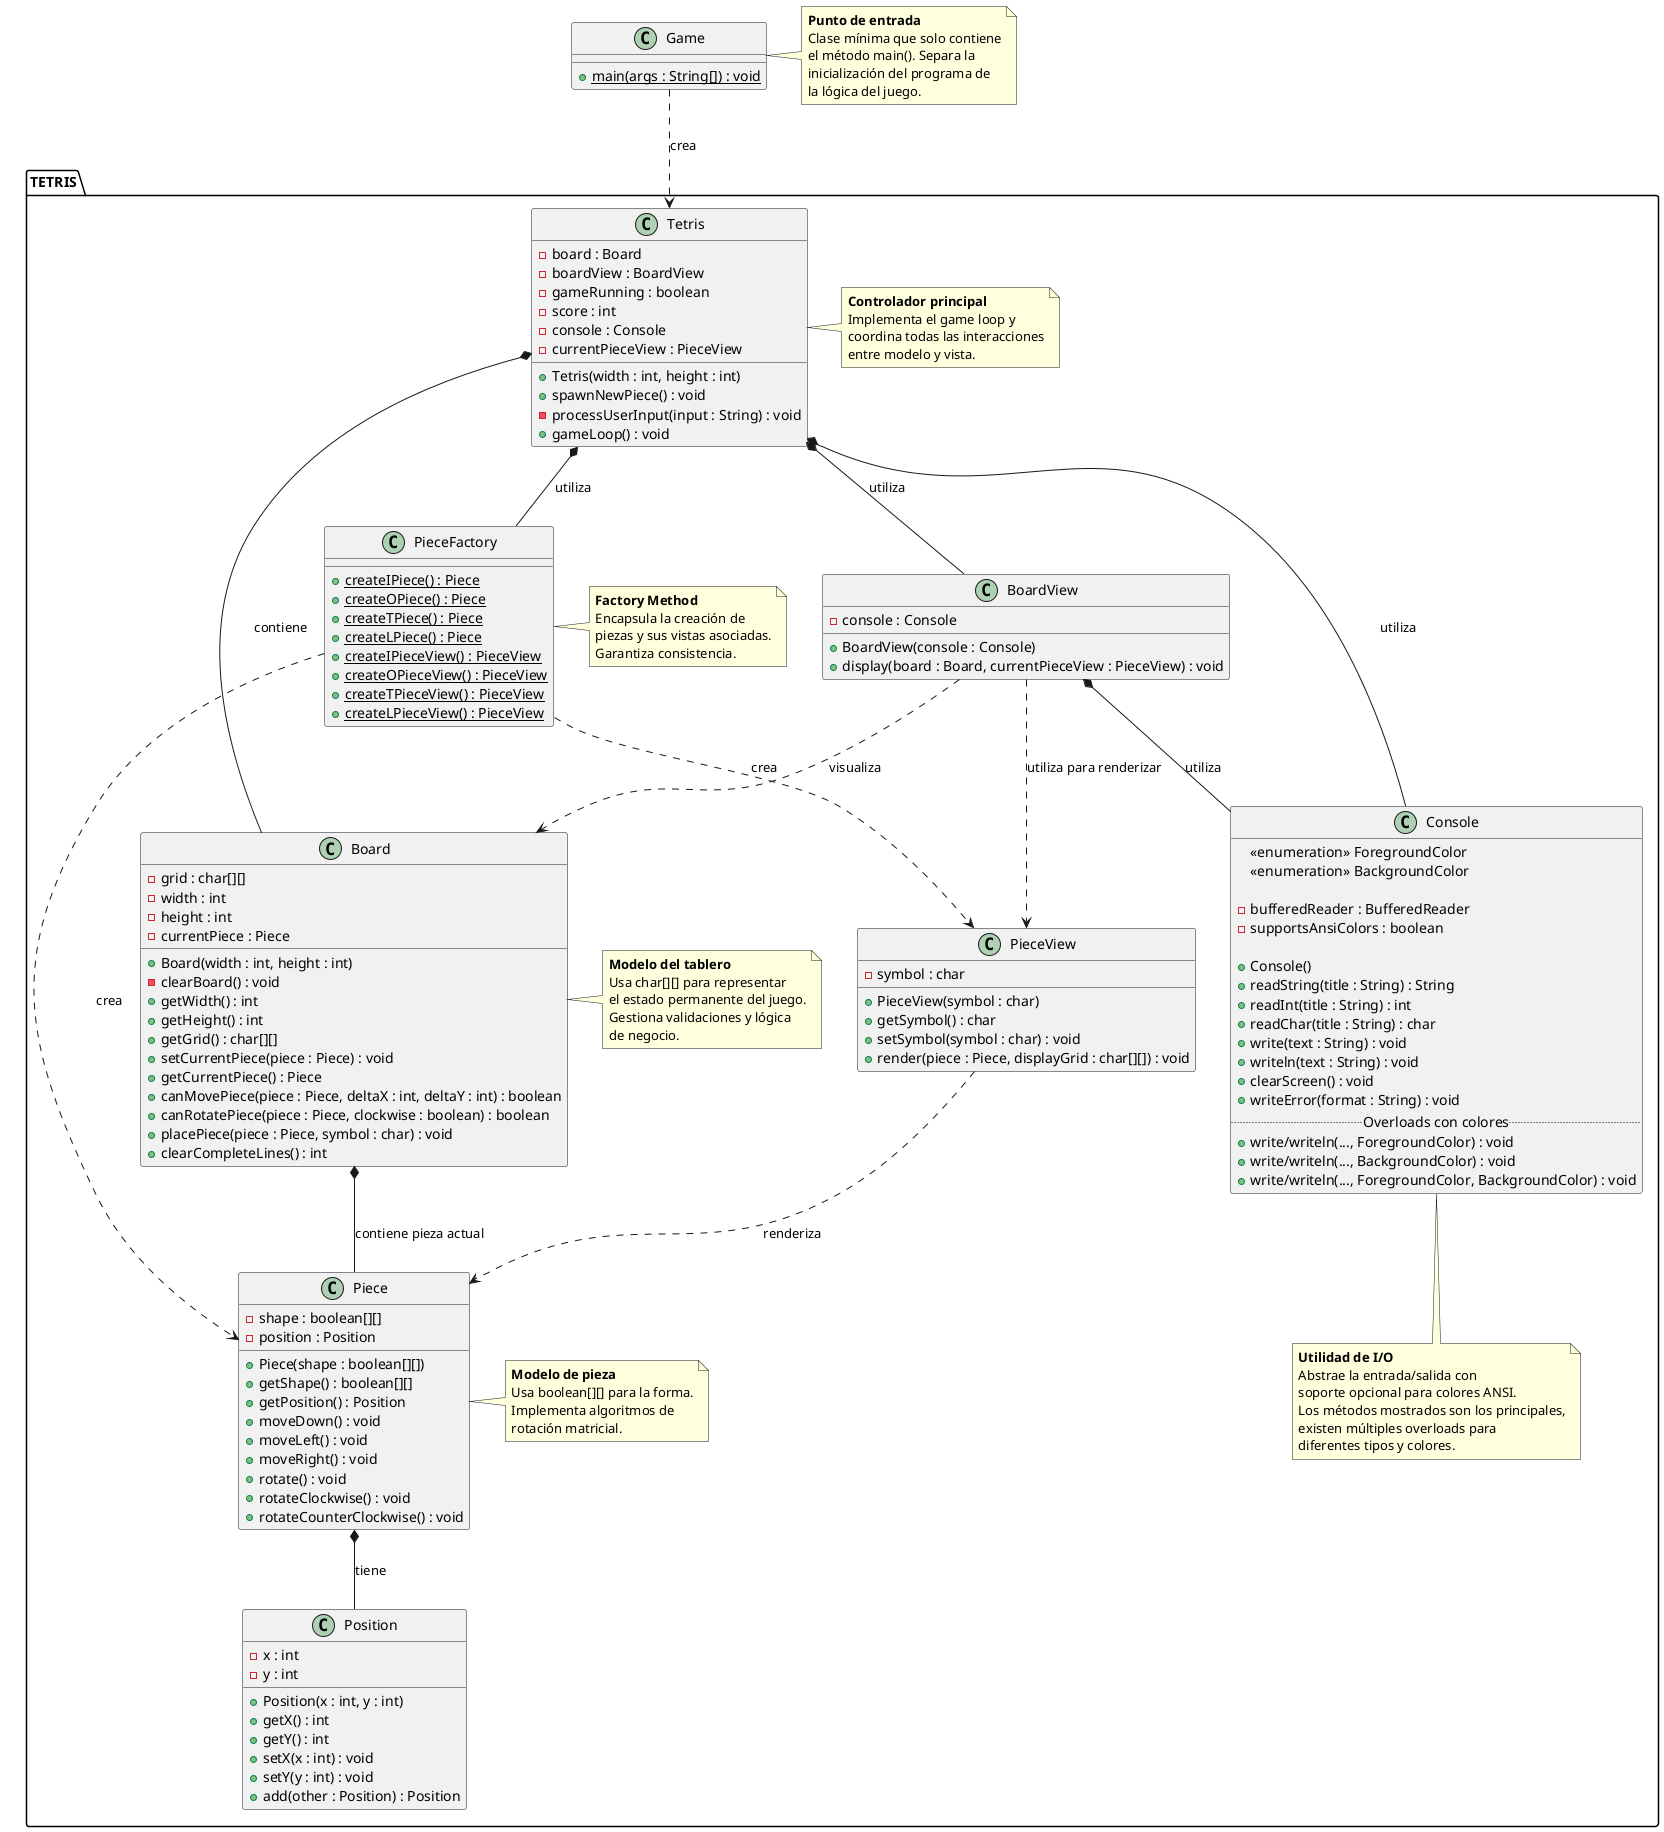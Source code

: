 @startuml


class Game {
    + {static} main(args : String[]) : void
}

note right of Game
    <b>Punto de entrada</b>
    Clase mínima que solo contiene
    el método main(). Separa la
    inicialización del programa de
    la lógica del juego.
end note

package TETRIS {

class Tetris {
    - board : Board
    - boardView : BoardView
    - gameRunning : boolean
    - score : int
    - console : Console
    - currentPieceView : PieceView
    
    + Tetris(width : int, height : int)
    + spawnNewPiece() : void
    - processUserInput(input : String) : void
    + gameLoop() : void
}


class Board {
    - grid : char[][]
    - width : int
    - height : int
    - currentPiece : Piece
    
    + Board(width : int, height : int)
    - clearBoard() : void
    + getWidth() : int
    + getHeight() : int
    + getGrid() : char[][]
    + setCurrentPiece(piece : Piece) : void
    + getCurrentPiece() : Piece
    + canMovePiece(piece : Piece, deltaX : int, deltaY : int) : boolean
    + canRotatePiece(piece : Piece, clockwise : boolean) : boolean
    + placePiece(piece : Piece, symbol : char) : void
    + clearCompleteLines() : int
}

class Piece {
    - shape : boolean[][]
    - position : Position
    
    + Piece(shape : boolean[][])
    + getShape() : boolean[][]
    + getPosition() : Position
    + moveDown() : void
    + moveLeft() : void
    + moveRight() : void
    + rotate() : void
    + rotateClockwise() : void
    + rotateCounterClockwise() : void
}

class Position {
    - x : int
    - y : int
    
    + Position(x : int, y : int)
    + getX() : int
    + getY() : int
    + setX(x : int) : void
    + setY(y : int) : void
    + add(other : Position) : Position
}

class PieceFactory {
    + {static} createIPiece() : Piece
    + {static} createOPiece() : Piece
    + {static} createTPiece() : Piece
    + {static} createLPiece() : Piece
    + {static} createIPieceView() : PieceView
    + {static} createOPieceView() : PieceView
    + {static} createTPieceView() : PieceView
    + {static} createLPieceView() : PieceView
}

class BoardView {
    - console : Console
    
    + BoardView(console : Console)
    + display(board : Board, currentPieceView : PieceView) : void
}

class PieceView {
    - symbol : char
    
    + PieceView(symbol : char)
    + getSymbol() : char
    + setSymbol(symbol : char) : void
    + render(piece : Piece, displayGrid : char[][]) : void
}

class Console {
    <<enumeration>> ForegroundColor
    <<enumeration>> BackgroundColor
    
    - bufferedReader : BufferedReader
    - supportsAnsiColors : boolean
    
    + Console()
    + readString(title : String) : String
    + readInt(title : String) : int
    + readChar(title : String) : char
    + write(text : String) : void
    + writeln(text : String) : void
    + clearScreen() : void
    + writeError(format : String) : void
    ..Overloads con colores..
    + write/writeln(..., ForegroundColor) : void
    + write/writeln(..., BackgroundColor) : void
    + write/writeln(..., ForegroundColor, BackgroundColor) : void
}

Game ..> Tetris : "crea"

Tetris *-- Board : "contiene"
Tetris *-- BoardView : "utiliza"
Tetris *-- Console : "utiliza"
Tetris *-- PieceFactory : "utiliza"

Board *-- Piece : "contiene pieza actual"

Piece *-- Position : "tiene"

PieceFactory ..> Piece : "crea"
PieceFactory ..> PieceView : "crea"

BoardView *-- Console : "utiliza"
BoardView ..> Board : "visualiza"
BoardView ..> PieceView : "utiliza para renderizar"

PieceView ..> Piece : "renderiza"



note right of Tetris
    <b>Controlador principal</b>
    Implementa el game loop y
    coordina todas las interacciones
    entre modelo y vista.
end note

note right of Board
    <b>Modelo del tablero</b>
    Usa char[][] para representar
    el estado permanente del juego.
    Gestiona validaciones y lógica
    de negocio.
end note

note right of Piece
    <b>Modelo de pieza</b>
    Usa boolean[][] para la forma.
    Implementa algoritmos de 
    rotación matricial.
end note

note right of PieceFactory
    <b>Factory Method</b>
    Encapsula la creación de
    piezas y sus vistas asociadas.
    Garantiza consistencia.
end note

note bottom of Console
    <b>Utilidad de I/O</b>
    Abstrae la entrada/salida con
    soporte opcional para colores ANSI.
    Los métodos mostrados son los principales,
    existen múltiples overloads para
    diferentes tipos y colores.
end note

}

@enduml
